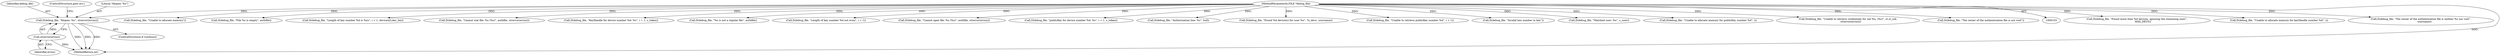 digraph "0_pam-u2f_18b1914e32b74ff52000f10e97067e841e5fff62_1@pointer" {
"1000290" [label="(Call,D(debug_file, \"fdopen: %s\", strerror(errno)))"];
"1000108" [label="(MethodParameterIn,FILE *debug_file)"];
"1000293" [label="(Call,strerror(errno))"];
"1000288" [label="(ControlStructure,if (verbose))"];
"1000472" [label="(Call,D(debug_file, \"Found more than %d devices, ignoring the remaining ones\",\n               MAX_DEVS))"];
"1000504" [label="(Call,D(debug_file, \"Unable to allocate memory for keyHandle number %d\", i))"];
"1000291" [label="(Identifier,debug_file)"];
"1000268" [label="(Call,D(debug_file, \"The owner of the authentication file is neither %s nor root\",\n         username))"];
"1000732" [label="(MethodReturn,int)"];
"1000295" [label="(ControlStructure,goto err;)"];
"1000294" [label="(Identifier,errno)"];
"1000317" [label="(Call,D(debug_file, \"Unable to allocate memory\"))"];
"1000208" [label="(Call,D(debug_file, \"File %s is empty\", authfile))"];
"1000567" [label="(Call,D(debug_file, \"Length of key number %d is %zu\", i + 1, devices[i].key_len))"];
"1000178" [label="(Call,D(debug_file, \"Cannot stat file: %s (%s)\", authfile, strerror(errno)))"];
"1000479" [label="(Call,D(debug_file, \"KeyHandle for device number %d: %s\", i + 1, s_token))"];
"1000194" [label="(Call,D(debug_file, \"%s is not a regular file\", authfile))"];
"1000548" [label="(Call,D(debug_file, \"Length of key number %d not even\", i + 1))"];
"1000292" [label="(Literal,\"fdopen: %s\")"];
"1000161" [label="(Call,D(debug_file, \"Cannot open file: %s (%s)\", authfile, strerror(errno)))"];
"1000531" [label="(Call,D(debug_file, \"publicKey for device number %d: %s\", i + 1, s_token))"];
"1000360" [label="(Call,D(debug_file, \"Authorization line: %s\", buf))"];
"1000293" [label="(Call,strerror(errno))"];
"1000658" [label="(Call,D(debug_file, \"Found %d device(s) for user %s\", *n_devs, username))"];
"1000522" [label="(Call,D(debug_file, \"Unable to retrieve publicKey number %d\", i + 1))"];
"1000639" [label="(Call,D(debug_file, \"Invalid hex number in key\"))"];
"1000108" [label="(MethodParameterIn,FILE *debug_file)"];
"1000382" [label="(Call,D(debug_file, \"Matched user: %s\", s_user))"];
"1000603" [label="(Call,D(debug_file, \"Unable to allocate memory for publicKey number %d\", i))"];
"1000235" [label="(Call,D(debug_file, \"Unable to retrieve credentials for uid %u, (%s)\", st.st_uid,\n       strerror(errno)))"];
"1000290" [label="(Call,D(debug_file, \"fdopen: %s\", strerror(errno)))"];
"1000274" [label="(Call,D(debug_file, \"The owner of the authentication file is not root\"))"];
"1000290" -> "1000288"  [label="AST: "];
"1000290" -> "1000293"  [label="CFG: "];
"1000291" -> "1000290"  [label="AST: "];
"1000292" -> "1000290"  [label="AST: "];
"1000293" -> "1000290"  [label="AST: "];
"1000295" -> "1000290"  [label="CFG: "];
"1000290" -> "1000732"  [label="DDG: "];
"1000290" -> "1000732"  [label="DDG: "];
"1000290" -> "1000732"  [label="DDG: "];
"1000108" -> "1000290"  [label="DDG: "];
"1000293" -> "1000290"  [label="DDG: "];
"1000108" -> "1000103"  [label="AST: "];
"1000108" -> "1000732"  [label="DDG: "];
"1000108" -> "1000161"  [label="DDG: "];
"1000108" -> "1000178"  [label="DDG: "];
"1000108" -> "1000194"  [label="DDG: "];
"1000108" -> "1000208"  [label="DDG: "];
"1000108" -> "1000235"  [label="DDG: "];
"1000108" -> "1000268"  [label="DDG: "];
"1000108" -> "1000274"  [label="DDG: "];
"1000108" -> "1000317"  [label="DDG: "];
"1000108" -> "1000360"  [label="DDG: "];
"1000108" -> "1000382"  [label="DDG: "];
"1000108" -> "1000472"  [label="DDG: "];
"1000108" -> "1000479"  [label="DDG: "];
"1000108" -> "1000504"  [label="DDG: "];
"1000108" -> "1000522"  [label="DDG: "];
"1000108" -> "1000531"  [label="DDG: "];
"1000108" -> "1000548"  [label="DDG: "];
"1000108" -> "1000567"  [label="DDG: "];
"1000108" -> "1000603"  [label="DDG: "];
"1000108" -> "1000639"  [label="DDG: "];
"1000108" -> "1000658"  [label="DDG: "];
"1000293" -> "1000294"  [label="CFG: "];
"1000294" -> "1000293"  [label="AST: "];
"1000293" -> "1000732"  [label="DDG: "];
}
